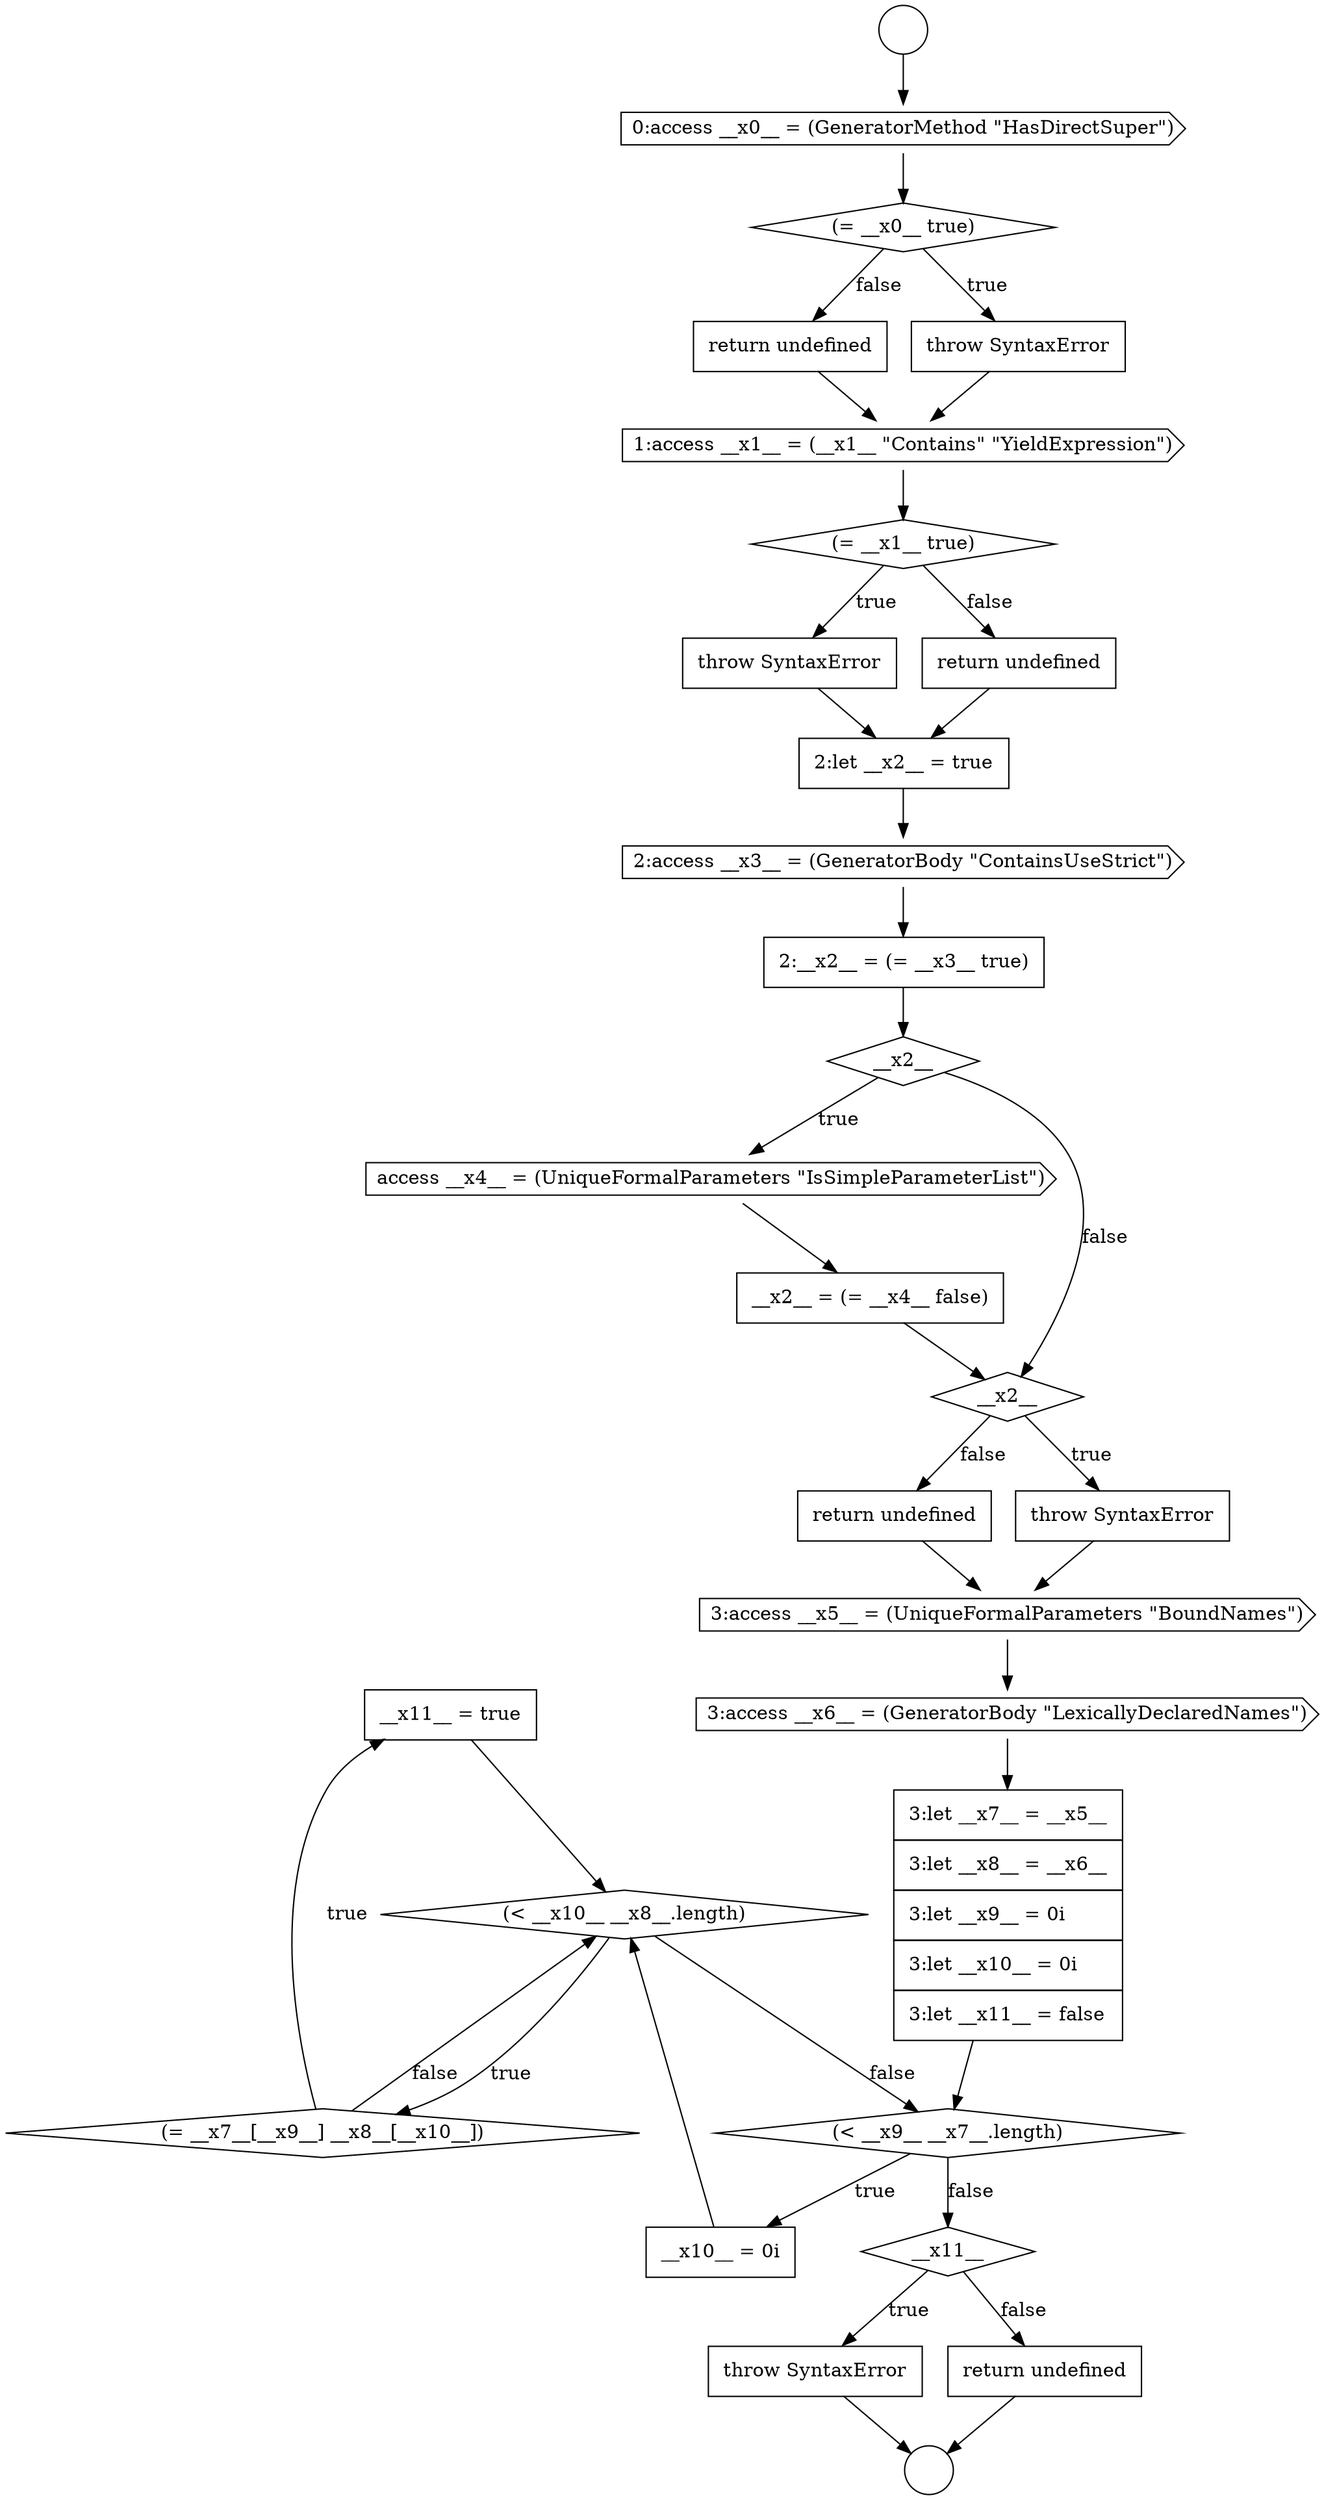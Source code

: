 digraph {
  node18667 [shape=none, margin=0, label=<<font color="black">
    <table border="0" cellborder="1" cellspacing="0" cellpadding="10">
      <tr><td align="left">__x11__ = true</td></tr>
    </table>
  </font>> color="black" fillcolor="white" style=filled]
  node18661 [shape=cds, label=<<font color="black">3:access __x6__ = (GeneratorBody &quot;LexicallyDeclaredNames&quot;)</font>> color="black" fillcolor="white" style=filled]
  node18659 [shape=none, margin=0, label=<<font color="black">
    <table border="0" cellborder="1" cellspacing="0" cellpadding="10">
      <tr><td align="left">return undefined</td></tr>
    </table>
  </font>> color="black" fillcolor="white" style=filled]
  node18641 [shape=circle label=" " color="black" fillcolor="white" style=filled]
  node18663 [shape=diamond, label=<<font color="black">(&lt; __x9__ __x7__.length)</font>> color="black" fillcolor="white" style=filled]
  node18665 [shape=diamond, label=<<font color="black">(&lt; __x10__ __x8__.length)</font>> color="black" fillcolor="white" style=filled]
  node18648 [shape=diamond, label=<<font color="black">(= __x1__ true)</font>> color="black" fillcolor="white" style=filled]
  node18644 [shape=diamond, label=<<font color="black">(= __x0__ true)</font>> color="black" fillcolor="white" style=filled]
  node18647 [shape=cds, label=<<font color="black">1:access __x1__ = (__x1__ &quot;Contains&quot; &quot;YieldExpression&quot;)</font>> color="black" fillcolor="white" style=filled]
  node18655 [shape=cds, label=<<font color="black">access __x4__ = (UniqueFormalParameters &quot;IsSimpleParameterList&quot;)</font>> color="black" fillcolor="white" style=filled]
  node18646 [shape=none, margin=0, label=<<font color="black">
    <table border="0" cellborder="1" cellspacing="0" cellpadding="10">
      <tr><td align="left">return undefined</td></tr>
    </table>
  </font>> color="black" fillcolor="white" style=filled]
  node18652 [shape=cds, label=<<font color="black">2:access __x3__ = (GeneratorBody &quot;ContainsUseStrict&quot;)</font>> color="black" fillcolor="white" style=filled]
  node18642 [shape=circle label=" " color="black" fillcolor="white" style=filled]
  node18656 [shape=none, margin=0, label=<<font color="black">
    <table border="0" cellborder="1" cellspacing="0" cellpadding="10">
      <tr><td align="left">__x2__ = (= __x4__ false)</td></tr>
    </table>
  </font>> color="black" fillcolor="white" style=filled]
  node18645 [shape=none, margin=0, label=<<font color="black">
    <table border="0" cellborder="1" cellspacing="0" cellpadding="10">
      <tr><td align="left">throw SyntaxError</td></tr>
    </table>
  </font>> color="black" fillcolor="white" style=filled]
  node18658 [shape=none, margin=0, label=<<font color="black">
    <table border="0" cellborder="1" cellspacing="0" cellpadding="10">
      <tr><td align="left">throw SyntaxError</td></tr>
    </table>
  </font>> color="black" fillcolor="white" style=filled]
  node18664 [shape=none, margin=0, label=<<font color="black">
    <table border="0" cellborder="1" cellspacing="0" cellpadding="10">
      <tr><td align="left">__x10__ = 0i</td></tr>
    </table>
  </font>> color="black" fillcolor="white" style=filled]
  node18649 [shape=none, margin=0, label=<<font color="black">
    <table border="0" cellborder="1" cellspacing="0" cellpadding="10">
      <tr><td align="left">throw SyntaxError</td></tr>
    </table>
  </font>> color="black" fillcolor="white" style=filled]
  node18668 [shape=diamond, label=<<font color="black">__x11__</font>> color="black" fillcolor="white" style=filled]
  node18653 [shape=none, margin=0, label=<<font color="black">
    <table border="0" cellborder="1" cellspacing="0" cellpadding="10">
      <tr><td align="left">2:__x2__ = (= __x3__ true)</td></tr>
    </table>
  </font>> color="black" fillcolor="white" style=filled]
  node18650 [shape=none, margin=0, label=<<font color="black">
    <table border="0" cellborder="1" cellspacing="0" cellpadding="10">
      <tr><td align="left">return undefined</td></tr>
    </table>
  </font>> color="black" fillcolor="white" style=filled]
  node18657 [shape=diamond, label=<<font color="black">__x2__</font>> color="black" fillcolor="white" style=filled]
  node18654 [shape=diamond, label=<<font color="black">__x2__</font>> color="black" fillcolor="white" style=filled]
  node18669 [shape=none, margin=0, label=<<font color="black">
    <table border="0" cellborder="1" cellspacing="0" cellpadding="10">
      <tr><td align="left">throw SyntaxError</td></tr>
    </table>
  </font>> color="black" fillcolor="white" style=filled]
  node18666 [shape=diamond, label=<<font color="black">(= __x7__[__x9__] __x8__[__x10__])</font>> color="black" fillcolor="white" style=filled]
  node18651 [shape=none, margin=0, label=<<font color="black">
    <table border="0" cellborder="1" cellspacing="0" cellpadding="10">
      <tr><td align="left">2:let __x2__ = true</td></tr>
    </table>
  </font>> color="black" fillcolor="white" style=filled]
  node18662 [shape=none, margin=0, label=<<font color="black">
    <table border="0" cellborder="1" cellspacing="0" cellpadding="10">
      <tr><td align="left">3:let __x7__ = __x5__</td></tr>
      <tr><td align="left">3:let __x8__ = __x6__</td></tr>
      <tr><td align="left">3:let __x9__ = 0i</td></tr>
      <tr><td align="left">3:let __x10__ = 0i</td></tr>
      <tr><td align="left">3:let __x11__ = false</td></tr>
    </table>
  </font>> color="black" fillcolor="white" style=filled]
  node18643 [shape=cds, label=<<font color="black">0:access __x0__ = (GeneratorMethod &quot;HasDirectSuper&quot;)</font>> color="black" fillcolor="white" style=filled]
  node18670 [shape=none, margin=0, label=<<font color="black">
    <table border="0" cellborder="1" cellspacing="0" cellpadding="10">
      <tr><td align="left">return undefined</td></tr>
    </table>
  </font>> color="black" fillcolor="white" style=filled]
  node18660 [shape=cds, label=<<font color="black">3:access __x5__ = (UniqueFormalParameters &quot;BoundNames&quot;)</font>> color="black" fillcolor="white" style=filled]
  node18667 -> node18665 [ color="black"]
  node18641 -> node18643 [ color="black"]
  node18659 -> node18660 [ color="black"]
  node18658 -> node18660 [ color="black"]
  node18655 -> node18656 [ color="black"]
  node18654 -> node18655 [label=<<font color="black">true</font>> color="black"]
  node18654 -> node18657 [label=<<font color="black">false</font>> color="black"]
  node18648 -> node18649 [label=<<font color="black">true</font>> color="black"]
  node18648 -> node18650 [label=<<font color="black">false</font>> color="black"]
  node18651 -> node18652 [ color="black"]
  node18668 -> node18669 [label=<<font color="black">true</font>> color="black"]
  node18668 -> node18670 [label=<<font color="black">false</font>> color="black"]
  node18653 -> node18654 [ color="black"]
  node18664 -> node18665 [ color="black"]
  node18643 -> node18644 [ color="black"]
  node18666 -> node18667 [label=<<font color="black">true</font>> color="black"]
  node18666 -> node18665 [label=<<font color="black">false</font>> color="black"]
  node18660 -> node18661 [ color="black"]
  node18644 -> node18645 [label=<<font color="black">true</font>> color="black"]
  node18644 -> node18646 [label=<<font color="black">false</font>> color="black"]
  node18657 -> node18658 [label=<<font color="black">true</font>> color="black"]
  node18657 -> node18659 [label=<<font color="black">false</font>> color="black"]
  node18670 -> node18642 [ color="black"]
  node18665 -> node18666 [label=<<font color="black">true</font>> color="black"]
  node18665 -> node18663 [label=<<font color="black">false</font>> color="black"]
  node18663 -> node18664 [label=<<font color="black">true</font>> color="black"]
  node18663 -> node18668 [label=<<font color="black">false</font>> color="black"]
  node18652 -> node18653 [ color="black"]
  node18646 -> node18647 [ color="black"]
  node18669 -> node18642 [ color="black"]
  node18645 -> node18647 [ color="black"]
  node18650 -> node18651 [ color="black"]
  node18661 -> node18662 [ color="black"]
  node18656 -> node18657 [ color="black"]
  node18647 -> node18648 [ color="black"]
  node18662 -> node18663 [ color="black"]
  node18649 -> node18651 [ color="black"]
}
